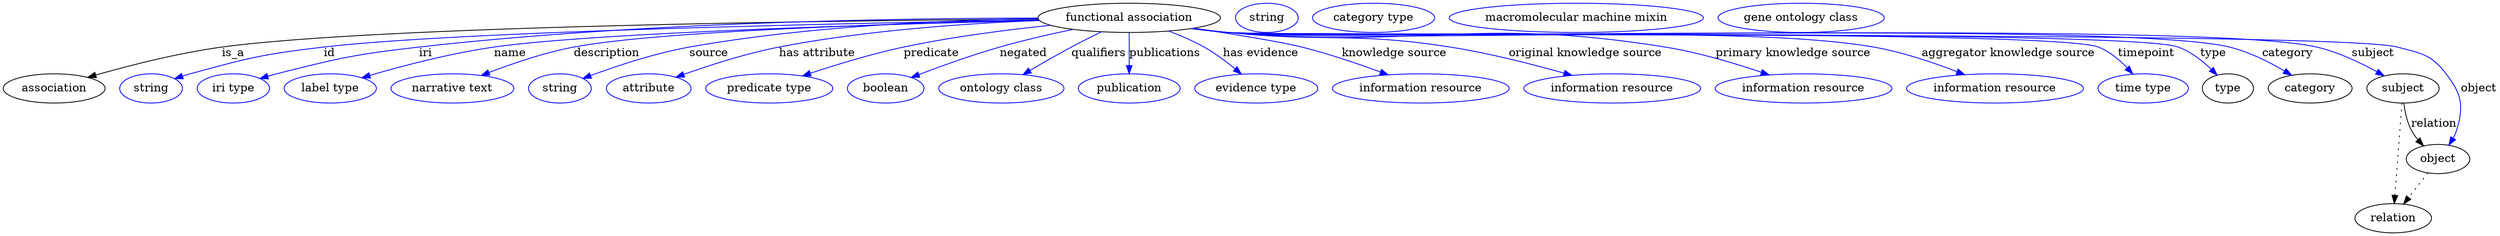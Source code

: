 digraph {
	graph [bb="0,0,3059.4,283"];
	node [label="\N"];
	"functional association"	[height=0.5,
		label="functional association",
		pos="1380.4,265",
		width=3.1053];
	association	[height=0.5,
		pos="62.394,178",
		width=1.7332];
	"functional association" -> association	[label=is_a,
		lp="282.39,221.5",
		pos="e,103.34,191.6 1268.8,263.41 1026.6,261.67 459.08,254.86 268.39,229 214.66,221.71 154.53,206.25 113.18,194.44"];
	id	[color=blue,
		height=0.5,
		label=string,
		pos="181.39,178",
		width=1.0652];
	"functional association" -> id	[color=blue,
		label=id,
		lp="400.39,221.5",
		pos="e,210.37,190.01 1269.8,262.35 1048.9,258.69 560.07,248.59 393.39,229 319.55,220.32 301.06,215.79 229.39,196 226.28,195.14 223.08,\
194.18 219.89,193.17",
		style=solid];
	iri	[color=blue,
		height=0.5,
		label="iri type",
		pos="282.39,178",
		width=1.2277];
	"functional association" -> iri	[color=blue,
		label=iri,
		lp="518.39,221.5",
		pos="e,315.01,190.16 1268.4,264.71 1102.4,264.59 781.31,259.83 510.39,229 431.75,220.05 412.11,215.46 335.39,196 331.97,195.13 328.43,\
194.16 324.9,193.14",
		style=solid];
	name	[color=blue,
		height=0.5,
		label="label type",
		pos="401.39,178",
		width=1.5707];
	"functional association" -> name	[color=blue,
		label=name,
		lp="622.39,221.5",
		pos="e,440.21,191.15 1270.4,261.69 1087.4,257.41 727.95,246.99 602.39,229 549.56,221.43 490.43,205.83 450.06,194.06",
		style=solid];
	description	[color=blue,
		height=0.5,
		label="narrative text",
		pos="551.39,178",
		width=2.0943];
	"functional association" -> description	[color=blue,
		label=description,
		lp="739.89,221.5",
		pos="e,586.54,193.93 1270.1,262 1106,258.4 805.43,249.24 699.39,229 663.73,222.19 624.9,208.83 595.96,197.64",
		style=solid];
	source	[color=blue,
		height=0.5,
		label=string,
		pos="683.39,178",
		width=1.0652];
	"functional association" -> source	[color=blue,
		label=source,
		lp="865.39,221.5",
		pos="e,711.66,190.4 1268.5,264.01 1158.9,262.32 987.47,255.12 841.39,229 799.35,221.48 752.95,205.87 721.37,194.08",
		style=solid];
	"has attribute"	[color=blue,
		height=0.5,
		label=attribute,
		pos="791.39,178",
		width=1.4443];
	"functional association" -> "has attribute"	[color=blue,
		label="has attribute",
		lp="998.39,221.5",
		pos="e,824.86,191.85 1270.2,261.71 1183,258.29 1058.5,249.83 951.39,229 910.88,221.12 866.15,206.62 834.3,195.26",
		style=solid];
	predicate	[color=blue,
		height=0.5,
		label="predicate type",
		pos="939.39,178",
		width=2.1665];
	"functional association" -> predicate	[color=blue,
		label=predicate,
		lp="1137.4,221.5",
		pos="e,980,193.49 1283.9,255.88 1230.3,250.35 1162.8,241.7 1103.4,229 1064.6,220.7 1021.8,207.5 989.62,196.75",
		style=solid];
	negated	[color=blue,
		height=0.5,
		label=boolean,
		pos="1082.4,178",
		width=1.2999];
	"functional association" -> negated	[color=blue,
		label=negated,
		lp="1250.4,221.5",
		pos="e,1113.5,191.48 1311,250.76 1283,244.88 1250.5,237.39 1221.4,229 1187.8,219.31 1150.6,205.77 1123.1,195.22",
		style=solid];
	qualifiers	[color=blue,
		height=0.5,
		label="ontology class",
		pos="1223.4,178",
		width=2.1304];
	"functional association" -> qualifiers	[color=blue,
		label=qualifiers,
		lp="1342.9,221.5",
		pos="e,1249.9,195.02 1346.2,247.73 1334.4,241.99 1321.3,235.37 1309.4,229 1292.5,219.92 1274,209.3 1258.6,200.19",
		style=solid];
	publications	[color=blue,
		height=0.5,
		label=publication,
		pos="1380.4,178",
		width=1.7332];
	"functional association" -> publications	[color=blue,
		label=publications,
		lp="1424.4,221.5",
		pos="e,1380.4,196.18 1380.4,246.8 1380.4,235.16 1380.4,219.55 1380.4,206.24",
		style=solid];
	"has evidence"	[color=blue,
		height=0.5,
		label="evidence type",
		pos="1536.4,178",
		width=2.0943];
	"functional association" -> "has evidence"	[color=blue,
		label="has evidence",
		lp="1541.9,221.5",
		pos="e,1518.1,195.69 1428.9,248.64 1443.3,243.27 1458.8,236.64 1472.4,229 1485.7,221.48 1499.3,211.34 1510.5,202.15",
		style=solid];
	"knowledge source"	[color=blue,
		height=0.5,
		label="information resource",
		pos="1738.4,178",
		width=3.015];
	"functional association" -> "knowledge source"	[color=blue,
		label="knowledge source",
		lp="1705.9,221.5",
		pos="e,1698.3,194.73 1459.7,252.31 1509.1,244.76 1567.7,235.22 1592.4,229 1625,220.77 1660.8,208.57 1688.8,198.28",
		style=solid];
	"original knowledge source"	[color=blue,
		height=0.5,
		label="information resource",
		pos="1973.4,178",
		width=3.015];
	"functional association" -> "original knowledge source"	[color=blue,
		label="original knowledge source",
		lp="1940.4,221.5",
		pos="e,1924,194.05 1458.7,252.14 1472.9,250.23 1487.6,248.42 1501.4,247 1622.4,234.53 1654.3,247.89 1774.4,229 1822.1,221.5 1875,207.93 \
1914.3,196.82",
		style=solid];
	"primary knowledge source"	[color=blue,
		height=0.5,
		label="information resource",
		pos="2208.4,178",
		width=3.015];
	"functional association" -> "primary knowledge source"	[color=blue,
		label="primary knowledge source",
		lp="2195.4,221.5",
		pos="e,2166.1,194.68 1457.4,251.94 1472,250 1487.1,248.24 1501.4,247 1739.3,226.36 1802.6,266.99 2038.4,229 2078.9,222.47 2123.3,209.18 \
2156.6,197.94",
		style=solid];
	"aggregator knowledge source"	[color=blue,
		height=0.5,
		label="information resource",
		pos="2443.4,178",
		width=3.015];
	"functional association" -> "aggregator knowledge source"	[color=blue,
		label="aggregator knowledge source",
		lp="2459.9,221.5",
		pos="e,2406.2,194.96 1457.1,251.85 1471.7,249.92 1487,248.17 1501.4,247 1677.1,232.71 2120.8,259.38 2294.4,229 2329.6,222.83 2367.9,209.86 \
2396.8,198.67",
		style=solid];
	timepoint	[color=blue,
		height=0.5,
		label="time type",
		pos="2625.4,178",
		width=1.5346];
	"functional association" -> timepoint	[color=blue,
		label=timepoint,
		lp="2629.4,221.5",
		pos="e,2612.5,195.9 1456.7,251.83 1471.5,249.88 1486.9,248.14 1501.4,247 1560.6,242.36 2515.2,250.88 2570.4,229 2583.8,223.67 2596,213.43 \
2605.5,203.6",
		style=solid];
	type	[height=0.5,
		pos="2729.4,178",
		width=0.86659];
	"functional association" -> type	[color=blue,
		label=type,
		lp="2711.4,221.5",
		pos="e,2716.1,194.47 1456.7,251.81 1471.5,249.87 1486.9,248.13 1501.4,247 1566,241.98 2607.5,251.3 2668.4,229 2683.7,223.39 2698,212.18 \
2708.9,201.79",
		style=solid];
	category	[height=0.5,
		pos="2830.4,178",
		width=1.4263];
	"functional association" -> category	[color=blue,
		label=category,
		lp="2802.9,221.5",
		pos="e,2807.6,194.31 1456.7,251.8 1471.5,249.86 1486.9,248.12 1501.4,247 1637.7,236.47 2598.7,261.64 2731.4,229 2755.3,223.11 2780.1,\
210.6 2798.9,199.57",
		style=solid];
	subject	[height=0.5,
		pos="2944.4,178",
		width=1.2277];
	"functional association" -> subject	[color=blue,
		label=subject,
		lp="2907.4,221.5",
		pos="e,2921,193.6 1456.7,251.79 1471.5,249.84 1486.9,248.11 1501.4,247 1649.5,235.64 2693.6,262.45 2838.4,229 2864.5,222.96 2891.8,209.89 \
2912.2,198.62",
		style=solid];
	object	[height=0.5,
		pos="2987.4,91",
		width=1.0832];
	"functional association" -> object	[color=blue,
		label=object,
		lp="3037.4,178",
		pos="e,3000.8,108.09 1456.7,251.78 1471.5,249.83 1486.9,248.1 1501.4,247 1580.9,240.94 2860.2,249.33 2937.4,229 2966.8,221.24 2978.9,\
220.19 2997.4,196 3016.3,171.2 3019.3,156.9 3010.4,127 3009.4,123.55 3007.9,120.13 3006.1,116.85",
		style=solid];
	association_type	[color=blue,
		height=0.5,
		label=string,
		pos="1548.4,265",
		width=1.0652];
	association_category	[color=blue,
		height=0.5,
		label="category type",
		pos="1679.4,265",
		width=2.0762];
	subject -> object	[label=relation,
		lp="2982.4,134.5",
		pos="e,2969.5,107.23 2945.5,159.55 2946.7,149.57 2949.2,137.07 2954.4,127 2956.6,122.68 2959.5,118.52 2962.7,114.66"];
	relation	[height=0.5,
		pos="2932.4,18",
		width=1.2999];
	subject -> relation	[pos="e,2933.7,36.188 2943.1,159.79 2941,132.48 2937,78.994 2934.5,46.38",
		style=dotted];
	"functional association_subject"	[color=blue,
		height=0.5,
		label="macromolecular machine mixin",
		pos="1928.4,265",
		width=4.3329];
	object -> relation	[pos="e,2945.2,35.54 2974.9,73.889 2968,64.939 2959.2,53.617 2951.4,43.584",
		style=dotted];
	"functional association_object"	[color=blue,
		height=0.5,
		label="gene ontology class",
		pos="2204.4,265",
		width=2.8345];
}
